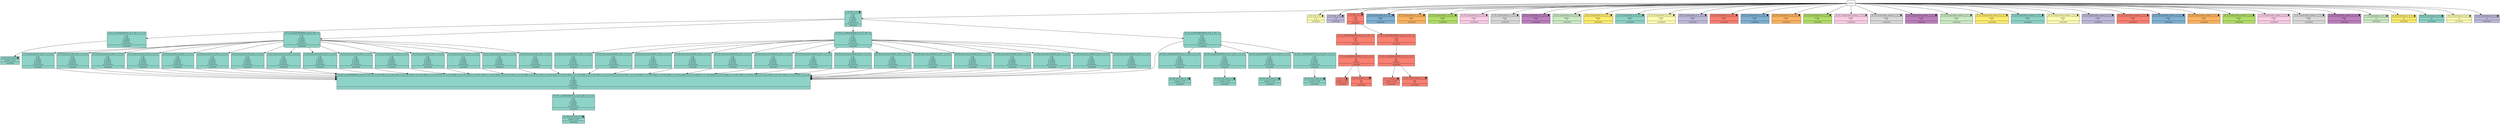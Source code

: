 digraph {{
    node [shape=record, fontsize=10]
    0 [style="filled", fillcolor=white, label="(source)"]
    1 [style="filled", fillcolor="/set312/1", label="{ { 1 / l0 / Post | B | █ } | p_id, \np_cid, \np_author, \np_content, \np_private, \np_anonymous | unsharded }"]
    2 [style="filled", fillcolor="/set312/2", label="{ { 2 / l0 / User | B | █ } | u_id | unsharded }"]
    3 [style="filled", fillcolor="/set312/3", label="{ { 3 / l0 / Class | B | █ } | c_id | unsharded }"]
    4 [style="filled", fillcolor="/set312/4", label="{ { 4 / l0 / Role | B | █ } | r_uid, \nr_cid, \nr_role | unsharded }"]
    5 [style="filled", fillcolor="/set312/4", label="{{ 5 / l1 / q_1d561268e2bd9b08_n0_p0_f0 | σ[f2 = 1]  } | r_uid, \nr_cid, \nr_role | unsharded }"]
    6 [style="filled", fillcolor="/set312/4", label="{{ 6 / l2 / q_1d561268e2bd9b08_n1 | π[0, 1, lit: 0]  } | uid, \ngid, \nbogokey | unsharded }"]
    7 [style="filled", fillcolor="/set312/4", label="{ { 7 / l3 / ta | █ } | (reader / ⚷: [2]) | unsharded }"]
    8 [style="filled", fillcolor="/set312/4", label="{{ 8 / l4 / ta-trigger | T | █ } | uid, \ngid | unsharded }"]
    9 [style="filled", fillcolor="/set312/4", label="{{ 9 / l5 / q_1d561268e2bd9b08_n0_p0_f0 | σ[f2 = 0]  } | r_uid, \nr_cid, \nr_role | unsharded }"]
    10 [style="filled", fillcolor="/set312/4", label="{{ 10 / l6 / q_1d561268e2bd9b08_n1 | π[0, 1, lit: 0]  } | uid, \ngid, \nbogokey | unsharded }"]
    11 [style="filled", fillcolor="/set312/4", label="{ { 11 / l7 / student | █ } | (reader / ⚷: [2]) | unsharded }"]
    12 [style="filled", fillcolor="/set312/4", label="{{ 12 / l8 / student-trigger | T | █ } | uid, \ngid | unsharded }"]
    13 [style="filled", fillcolor="/set312/1", label="{{ 13 / l1 / q_3ac8c7be6ad751ec_n0 | π[0, 1, 2, 3, 4, 5]  } | p_id, \np_cid, \np_author, \np_content, \np_private, \np_anonymous | unsharded }"]
    14 [style="filled", fillcolor="/set312/1", label="{ { 14 / l2 / post_count | █ } | (reader / ⚷: [1]) | unsharded }"]
    15 [style="filled", fillcolor="/set312/5", label="{ { 15 / l0 / GroupContext_ta_5 | B | █ } | group, \nid | unsharded }"]
    16 [style="filled,rounded", fillcolor="/set312/1", label="{{ 16 / l3 / sp_6ef2c978503026bd_n0_f0 | σ[f4 = 1]  } | p_id, \np_cid, \np_author, \np_content, \np_private, \np_anonymous | unsharded }"]
    17 [style="filled", fillcolor="/set312/1", label="{{ 17 / l4 / post_count_ta5 | π[0, 1, 2, 3, 4, 5]  } | p_id, \np_cid, \np_author, \np_content, \np_private, \np_anonymous | unsharded }"]
    18 [style="filled", fillcolor="/set312/6", label="{ { 18 / l0 / GroupContext_ta_0 | B | █ } | group, \nid | unsharded }"]
    19 [style="filled", fillcolor="/set312/1", label="{{ 19 / l5 / post_count_ta0 | π[0, 1, 2, 3, 4, 5]  } | p_id, \np_cid, \np_author, \np_content, \np_private, \np_anonymous | unsharded }"]
    20 [style="filled", fillcolor="/set312/7", label="{ { 20 / l0 / GroupContext_ta_12 | B | █ } | group, \nid | unsharded }"]
    21 [style="filled", fillcolor="/set312/1", label="{{ 21 / l6 / post_count_ta12 | π[0, 1, 2, 3, 4, 5]  } | p_id, \np_cid, \np_author, \np_content, \np_private, \np_anonymous | unsharded }"]
    22 [style="filled", fillcolor="/set312/8", label="{ { 22 / l0 / GroupContext_ta_4 | B | █ } | group, \nid | unsharded }"]
    23 [style="filled", fillcolor="/set312/1", label="{{ 23 / l7 / post_count_ta4 | π[0, 1, 2, 3, 4, 5]  } | p_id, \np_cid, \np_author, \np_content, \np_private, \np_anonymous | unsharded }"]
    24 [style="filled", fillcolor="/set312/9", label="{ { 24 / l0 / GroupContext_ta_3 | B | █ } | group, \nid | unsharded }"]
    25 [style="filled", fillcolor="/set312/1", label="{{ 25 / l8 / post_count_ta3 | π[0, 1, 2, 3, 4, 5]  } | p_id, \np_cid, \np_author, \np_content, \np_private, \np_anonymous | unsharded }"]
    26 [style="filled", fillcolor="/set312/10", label="{ { 26 / l0 / GroupContext_ta_1 | B | █ } | group, \nid | unsharded }"]
    27 [style="filled", fillcolor="/set312/1", label="{{ 27 / l9 / post_count_ta1 | π[0, 1, 2, 3, 4, 5]  } | p_id, \np_cid, \np_author, \np_content, \np_private, \np_anonymous | unsharded }"]
    28 [style="filled", fillcolor="/set312/11", label="{ { 28 / l0 / GroupContext_ta_9 | B | █ } | group, \nid | unsharded }"]
    29 [style="filled", fillcolor="/set312/1", label="{{ 29 / l10 / post_count_ta9 | π[0, 1, 2, 3, 4, 5]  } | p_id, \np_cid, \np_author, \np_content, \np_private, \np_anonymous | unsharded }"]
    30 [style="filled", fillcolor="/set312/12", label="{ { 30 / l0 / GroupContext_ta_13 | B | █ } | group, \nid | unsharded }"]
    31 [style="filled", fillcolor="/set312/1", label="{{ 31 / l11 / post_count_ta13 | π[0, 1, 2, 3, 4, 5]  } | p_id, \np_cid, \np_author, \np_content, \np_private, \np_anonymous | unsharded }"]
    32 [style="filled", fillcolor="/set312/1", label="{ { 32 / l0 / GroupContext_ta_14 | B | █ } | group, \nid | unsharded }"]
    33 [style="filled", fillcolor="/set312/1", label="{{ 33 / l12 / post_count_ta14 | π[0, 1, 2, 3, 4, 5]  } | p_id, \np_cid, \np_author, \np_content, \np_private, \np_anonymous | unsharded }"]
    34 [style="filled", fillcolor="/set312/2", label="{ { 34 / l0 / GroupContext_ta_8 | B | █ } | group, \nid | unsharded }"]
    35 [style="filled", fillcolor="/set312/1", label="{{ 35 / l13 / post_count_ta8 | π[0, 1, 2, 3, 4, 5]  } | p_id, \np_cid, \np_author, \np_content, \np_private, \np_anonymous | unsharded }"]
    36 [style="filled", fillcolor="/set312/3", label="{ { 36 / l0 / GroupContext_ta_11 | B | █ } | group, \nid | unsharded }"]
    37 [style="filled", fillcolor="/set312/1", label="{{ 37 / l14 / post_count_ta11 | π[0, 1, 2, 3, 4, 5]  } | p_id, \np_cid, \np_author, \np_content, \np_private, \np_anonymous | unsharded }"]
    38 [style="filled", fillcolor="/set312/4", label="{ { 38 / l0 / GroupContext_ta_2 | B | █ } | group, \nid | unsharded }"]
    39 [style="filled", fillcolor="/set312/1", label="{{ 39 / l15 / post_count_ta2 | π[0, 1, 2, 3, 4, 5]  } | p_id, \np_cid, \np_author, \np_content, \np_private, \np_anonymous | unsharded }"]
    40 [style="filled", fillcolor="/set312/5", label="{ { 40 / l0 / GroupContext_ta_7 | B | █ } | group, \nid | unsharded }"]
    41 [style="filled", fillcolor="/set312/1", label="{{ 41 / l16 / post_count_ta7 | π[0, 1, 2, 3, 4, 5]  } | p_id, \np_cid, \np_author, \np_content, \np_private, \np_anonymous | unsharded }"]
    42 [style="filled", fillcolor="/set312/6", label="{ { 42 / l0 / GroupContext_ta_10 | B | █ } | group, \nid | unsharded }"]
    43 [style="filled", fillcolor="/set312/1", label="{{ 43 / l17 / post_count_ta10 | π[0, 1, 2, 3, 4, 5]  } | p_id, \np_cid, \np_author, \np_content, \np_private, \np_anonymous | unsharded }"]
    44 [style="filled", fillcolor="/set312/7", label="{ { 44 / l0 / GroupContext_ta_6 | B | █ } | group, \nid | unsharded }"]
    45 [style="filled", fillcolor="/set312/1", label="{{ 45 / l18 / post_count_ta6 | π[0, 1, 2, 3, 4, 5]  } | p_id, \np_cid, \np_author, \np_content, \np_private, \np_anonymous | unsharded }"]
    46 [style="filled", fillcolor="/set312/8", label="{ { 46 / l0 / GroupContext_student_11 | B | █ } | group, \nid | unsharded }"]
    47 [style="filled,rounded", fillcolor="/set312/1", label="{{ 47 / l19 / sp_2c383c2e2204d9c7_n0_f0 | σ[f4 = 0]  } | p_id, \np_cid, \np_author, \np_content, \np_private, \np_anonymous | unsharded }"]
    48 [style="filled", fillcolor="/set312/1", label="{{ 48 / l20 / post_count_student11 | π[0, 1, 2, 3, 4, 5]  } | p_id, \np_cid, \np_author, \np_content, \np_private, \np_anonymous | unsharded }"]
    49 [style="filled", fillcolor="/set312/9", label="{ { 49 / l0 / GroupContext_student_0 | B | █ } | group, \nid | unsharded }"]
    50 [style="filled", fillcolor="/set312/1", label="{{ 50 / l21 / post_count_student0 | π[0, 1, 2, 3, 4, 5]  } | p_id, \np_cid, \np_author, \np_content, \np_private, \np_anonymous | unsharded }"]
    51 [style="filled", fillcolor="/set312/10", label="{ { 51 / l0 / GroupContext_student_7 | B | █ } | group, \nid | unsharded }"]
    52 [style="filled", fillcolor="/set312/1", label="{{ 52 / l22 / post_count_student7 | π[0, 1, 2, 3, 4, 5]  } | p_id, \np_cid, \np_author, \np_content, \np_private, \np_anonymous | unsharded }"]
    53 [style="filled", fillcolor="/set312/11", label="{ { 53 / l0 / GroupContext_student_8 | B | █ } | group, \nid | unsharded }"]
    54 [style="filled", fillcolor="/set312/1", label="{{ 54 / l23 / post_count_student8 | π[0, 1, 2, 3, 4, 5]  } | p_id, \np_cid, \np_author, \np_content, \np_private, \np_anonymous | unsharded }"]
    55 [style="filled", fillcolor="/set312/12", label="{ { 55 / l0 / GroupContext_student_10 | B | █ } | group, \nid | unsharded }"]
    56 [style="filled", fillcolor="/set312/1", label="{{ 56 / l24 / post_count_student10 | π[0, 1, 2, 3, 4, 5]  } | p_id, \np_cid, \np_author, \np_content, \np_private, \np_anonymous | unsharded }"]
    57 [style="filled", fillcolor="/set312/1", label="{ { 57 / l0 / GroupContext_student_14 | B | █ } | group, \nid | unsharded }"]
    58 [style="filled", fillcolor="/set312/1", label="{{ 58 / l25 / post_count_student14 | π[0, 1, 2, 3, 4, 5]  } | p_id, \np_cid, \np_author, \np_content, \np_private, \np_anonymous | unsharded }"]
    59 [style="filled", fillcolor="/set312/2", label="{ { 59 / l0 / GroupContext_student_3 | B | █ } | group, \nid | unsharded }"]
    60 [style="filled", fillcolor="/set312/1", label="{{ 60 / l26 / post_count_student3 | π[0, 1, 2, 3, 4, 5]  } | p_id, \np_cid, \np_author, \np_content, \np_private, \np_anonymous | unsharded }"]
    61 [style="filled", fillcolor="/set312/3", label="{ { 61 / l0 / GroupContext_student_6 | B | █ } | group, \nid | unsharded }"]
    62 [style="filled", fillcolor="/set312/1", label="{{ 62 / l27 / post_count_student6 | π[0, 1, 2, 3, 4, 5]  } | p_id, \np_cid, \np_author, \np_content, \np_private, \np_anonymous | unsharded }"]
    63 [style="filled", fillcolor="/set312/4", label="{ { 63 / l0 / GroupContext_student_1 | B | █ } | group, \nid | unsharded }"]
    64 [style="filled", fillcolor="/set312/1", label="{{ 64 / l28 / post_count_student1 | π[0, 1, 2, 3, 4, 5]  } | p_id, \np_cid, \np_author, \np_content, \np_private, \np_anonymous | unsharded }"]
    65 [style="filled", fillcolor="/set312/5", label="{ { 65 / l0 / GroupContext_student_13 | B | █ } | group, \nid | unsharded }"]
    66 [style="filled", fillcolor="/set312/1", label="{{ 66 / l29 / post_count_student13 | π[0, 1, 2, 3, 4, 5]  } | p_id, \np_cid, \np_author, \np_content, \np_private, \np_anonymous | unsharded }"]
    67 [style="filled", fillcolor="/set312/6", label="{ { 67 / l0 / GroupContext_student_2 | B | █ } | group, \nid | unsharded }"]
    68 [style="filled", fillcolor="/set312/1", label="{{ 68 / l30 / post_count_student2 | π[0, 1, 2, 3, 4, 5]  } | p_id, \np_cid, \np_author, \np_content, \np_private, \np_anonymous | unsharded }"]
    69 [style="filled", fillcolor="/set312/7", label="{ { 69 / l0 / GroupContext_student_9 | B | █ } | group, \nid | unsharded }"]
    70 [style="filled", fillcolor="/set312/1", label="{{ 70 / l31 / post_count_student9 | π[0, 1, 2, 3, 4, 5]  } | p_id, \np_cid, \np_author, \np_content, \np_private, \np_anonymous | unsharded }"]
    71 [style="filled", fillcolor="/set312/8", label="{ { 71 / l0 / GroupContext_student_4 | B | █ } | group, \nid | unsharded }"]
    72 [style="filled", fillcolor="/set312/1", label="{{ 72 / l32 / post_count_student4 | π[0, 1, 2, 3, 4, 5]  } | p_id, \np_cid, \np_author, \np_content, \np_private, \np_anonymous | unsharded }"]
    73 [style="filled", fillcolor="/set312/9", label="{ { 73 / l0 / GroupContext_student_5 | B | █ } | group, \nid | unsharded }"]
    74 [style="filled", fillcolor="/set312/1", label="{{ 74 / l33 / post_count_student5 | π[0, 1, 2, 3, 4, 5]  } | p_id, \np_cid, \np_author, \np_content, \np_private, \np_anonymous | unsharded }"]
    75 [style="filled", fillcolor="/set312/10", label="{ { 75 / l0 / GroupContext_student_12 | B | █ } | group, \nid | unsharded }"]
    76 [style="filled", fillcolor="/set312/1", label="{{ 76 / l34 / post_count_student12 | π[0, 1, 2, 3, 4, 5]  } | p_id, \np_cid, \np_author, \np_content, \np_private, \np_anonymous | unsharded }"]
    77 [style="filled", fillcolor="/set312/11", label="{ { 77 / l0 / UserContext_0 | B | █ } | id | unsharded }"]
    78 [style="filled,rounded", fillcolor="/set312/1", label="{{ 78 / l35 / sp_f57527980b248578_n0_f0 | σ[f4 = 1]  } | p_id, \np_cid, \np_author, \np_content, \np_private, \np_anonymous | unsharded }"]
    79 [style="filled", fillcolor="/set312/1", label="{{ 79 / l36 / q_3ac8c7be6ad751ec_u0_n0 | 17:[0, 1, 2, 3, 4, 5] ⋃ 19:[0, 1, 2, 3, 4, 5] ⋃ 21:[0, 1, 2, 3, 4, 5] ⋃ 23:[0, 1, 2, 3, 4, 5] ⋃ 25:[0, 1, 2, 3, 4, 5] ⋃ 27:[0, 1, 2, 3, 4, 5] ⋃ 29:[0, 1, 2, 3, 4, 5] ⋃ 31:[0, 1, 2, 3, 4, 5] ⋃ 33:[0, 1, 2, 3, 4, 5] ⋃ 35:[0, 1, 2, 3, 4, 5] ⋃ 37:[0, 1, 2, 3, 4, 5] ⋃ 39:[0, 1, 2, 3, 4, 5] ⋃ 41:[0, 1, 2, 3, 4, 5] ⋃ 43:[0, 1, 2, 3, 4, 5] ⋃ 45:[0, 1, 2, 3, 4, 5] ⋃ 48:[0, 1, 2, 3, 4, 5] ⋃ 50:[0, 1, 2, 3, 4, 5] ⋃ 52:[0, 1, 2, 3, 4, 5] ⋃ 54:[0, 1, 2, 3, 4, 5] ⋃ 56:[0, 1, 2, 3, 4, 5] ⋃ 58:[0, 1, 2, 3, 4, 5] ⋃ 60:[0, 1, 2, 3, 4, 5] ⋃ 62:[0, 1, 2, 3, 4, 5] ⋃ 64:[0, 1, 2, 3, 4, 5] ⋃ 66:[0, 1, 2, 3, 4, 5] ⋃ 68:[0, 1, 2, 3, 4, 5] ⋃ 70:[0, 1, 2, 3, 4, 5] ⋃ 72:[0, 1, 2, 3, 4, 5] ⋃ 74:[0, 1, 2, 3, 4, 5] ⋃ 76:[0, 1, 2, 3, 4, 5] ⋃ 78:[0, 1, 2, 3, 4, 5]  } | p_id, \np_cid, \np_author, \np_content, \np_private, \np_anonymous | unsharded }"]
    80 [style="filled", fillcolor="/set312/1", label="{{ 80 / l37 / q_3ac8c7be6ad751ec_n1_u0 | π[0, 1, 2, 3, 4, 5]  } | p_id, \np_cid, \np_author, \np_content, \np_private, \np_anonymous | unsharded }"]
    81 [style="filled", fillcolor="/set312/1", label="{ { 81 / l38 / post_count_u0 | █ } | (reader / ⚷: [1]) | unsharded }"]
    82 [style="filled", fillcolor="/set312/12", label="{ { 82 / l0 / UserContext_1 | B | █ } | id | unsharded }"]
    83 [style="filled", fillcolor="/set312/1", label="{{ 83 / l39 / q_3ac8c7be6ad751ec_n0_u1 | π[0, 1, 2, 3, 4, 5]  } | p_id, \np_cid, \np_author, \np_content, \np_private, \np_anonymous | unsharded }"]
    84 [style="filled", fillcolor="/set312/1", label="{ { 84 / l40 / post_count_u1 | █ } | (reader / ⚷: [1]) | unsharded }"]
    85 [style="filled", fillcolor="/set312/1", label="{ { 85 / l0 / UserContext_2 | B | █ } | id | unsharded }"]
    86 [style="filled", fillcolor="/set312/1", label="{{ 86 / l41 / q_3ac8c7be6ad751ec_n0_u2 | π[0, 1, 2, 3, 4, 5]  } | p_id, \np_cid, \np_author, \np_content, \np_private, \np_anonymous | unsharded }"]
    87 [style="filled", fillcolor="/set312/1", label="{ { 87 / l42 / post_count_u2 | █ } | (reader / ⚷: [1]) | unsharded }"]
    88 [style="filled", fillcolor="/set312/2", label="{ { 88 / l0 / UserContext_3 | B | █ } | id | unsharded }"]
    89 [style="filled", fillcolor="/set312/1", label="{{ 89 / l43 / q_3ac8c7be6ad751ec_n0_u3 | π[0, 1, 2, 3, 4, 5]  } | p_id, \np_cid, \np_author, \np_content, \np_private, \np_anonymous | unsharded }"]
    90 [style="filled", fillcolor="/set312/1", label="{ { 90 / l44 / post_count_u3 | █ } | (reader / ⚷: [1]) | unsharded }"]
    91 [style="filled", fillcolor="/set312/3", label="{ { 91 / l0 / UserContext_4 | B | █ } | id | unsharded }"]
    92 [style="filled", fillcolor="/set312/1", label="{{ 92 / l45 / q_3ac8c7be6ad751ec_n0_u4 | π[0, 1, 2, 3, 4, 5]  } | p_id, \np_cid, \np_author, \np_content, \np_private, \np_anonymous | unsharded }"]
    93 [style="filled", fillcolor="/set312/1", label="{ { 93 / l46 / post_count_u4 | █ } | (reader / ⚷: [1]) | unsharded }"]
    0 -> 1
    0 -> 2
    0 -> 3
    0 -> 4
    4 -> 5
    5 -> 6
    6 -> 7
    6 -> 8
    4 -> 9
    9 -> 10
    10 -> 11
    10 -> 12
    1 -> 13
    13 -> 14
    0 -> 15
    1 -> 16
    16 -> 17
    0 -> 18
    16 -> 19
    0 -> 20
    16 -> 21
    0 -> 22
    16 -> 23
    0 -> 24
    16 -> 25
    0 -> 26
    16 -> 27
    0 -> 28
    16 -> 29
    0 -> 30
    16 -> 31
    0 -> 32
    16 -> 33
    0 -> 34
    16 -> 35
    0 -> 36
    16 -> 37
    0 -> 38
    16 -> 39
    0 -> 40
    16 -> 41
    0 -> 42
    16 -> 43
    0 -> 44
    16 -> 45
    0 -> 46
    1 -> 47
    47 -> 48
    0 -> 49
    47 -> 50
    0 -> 51
    47 -> 52
    0 -> 53
    47 -> 54
    0 -> 55
    47 -> 56
    0 -> 57
    47 -> 58
    0 -> 59
    47 -> 60
    0 -> 61
    47 -> 62
    0 -> 63
    47 -> 64
    0 -> 65
    47 -> 66
    0 -> 67
    47 -> 68
    0 -> 69
    47 -> 70
    0 -> 71
    47 -> 72
    0 -> 73
    47 -> 74
    0 -> 75
    47 -> 76
    0 -> 77
    1 -> 78
    35 -> 79
    52 -> 79
    41 -> 79
    78 -> 79
    45 -> 79
    70 -> 79
    21 -> 79
    48 -> 79
    64 -> 79
    54 -> 79
    17 -> 79
    31 -> 79
    25 -> 79
    60 -> 79
    43 -> 79
    72 -> 79
    23 -> 79
    37 -> 79
    68 -> 79
    74 -> 79
    66 -> 79
    50 -> 79
    39 -> 79
    19 -> 79
    62 -> 79
    33 -> 79
    27 -> 79
    76 -> 79
    56 -> 79
    29 -> 79
    58 -> 79
    79 -> 80
    80 -> 81
    0 -> 82
    78 -> 83
    83 -> 84
    0 -> 85
    78 -> 86
    86 -> 87
    0 -> 88
    78 -> 89
    89 -> 90
    0 -> 91
    78 -> 92
    92 -> 93
}}